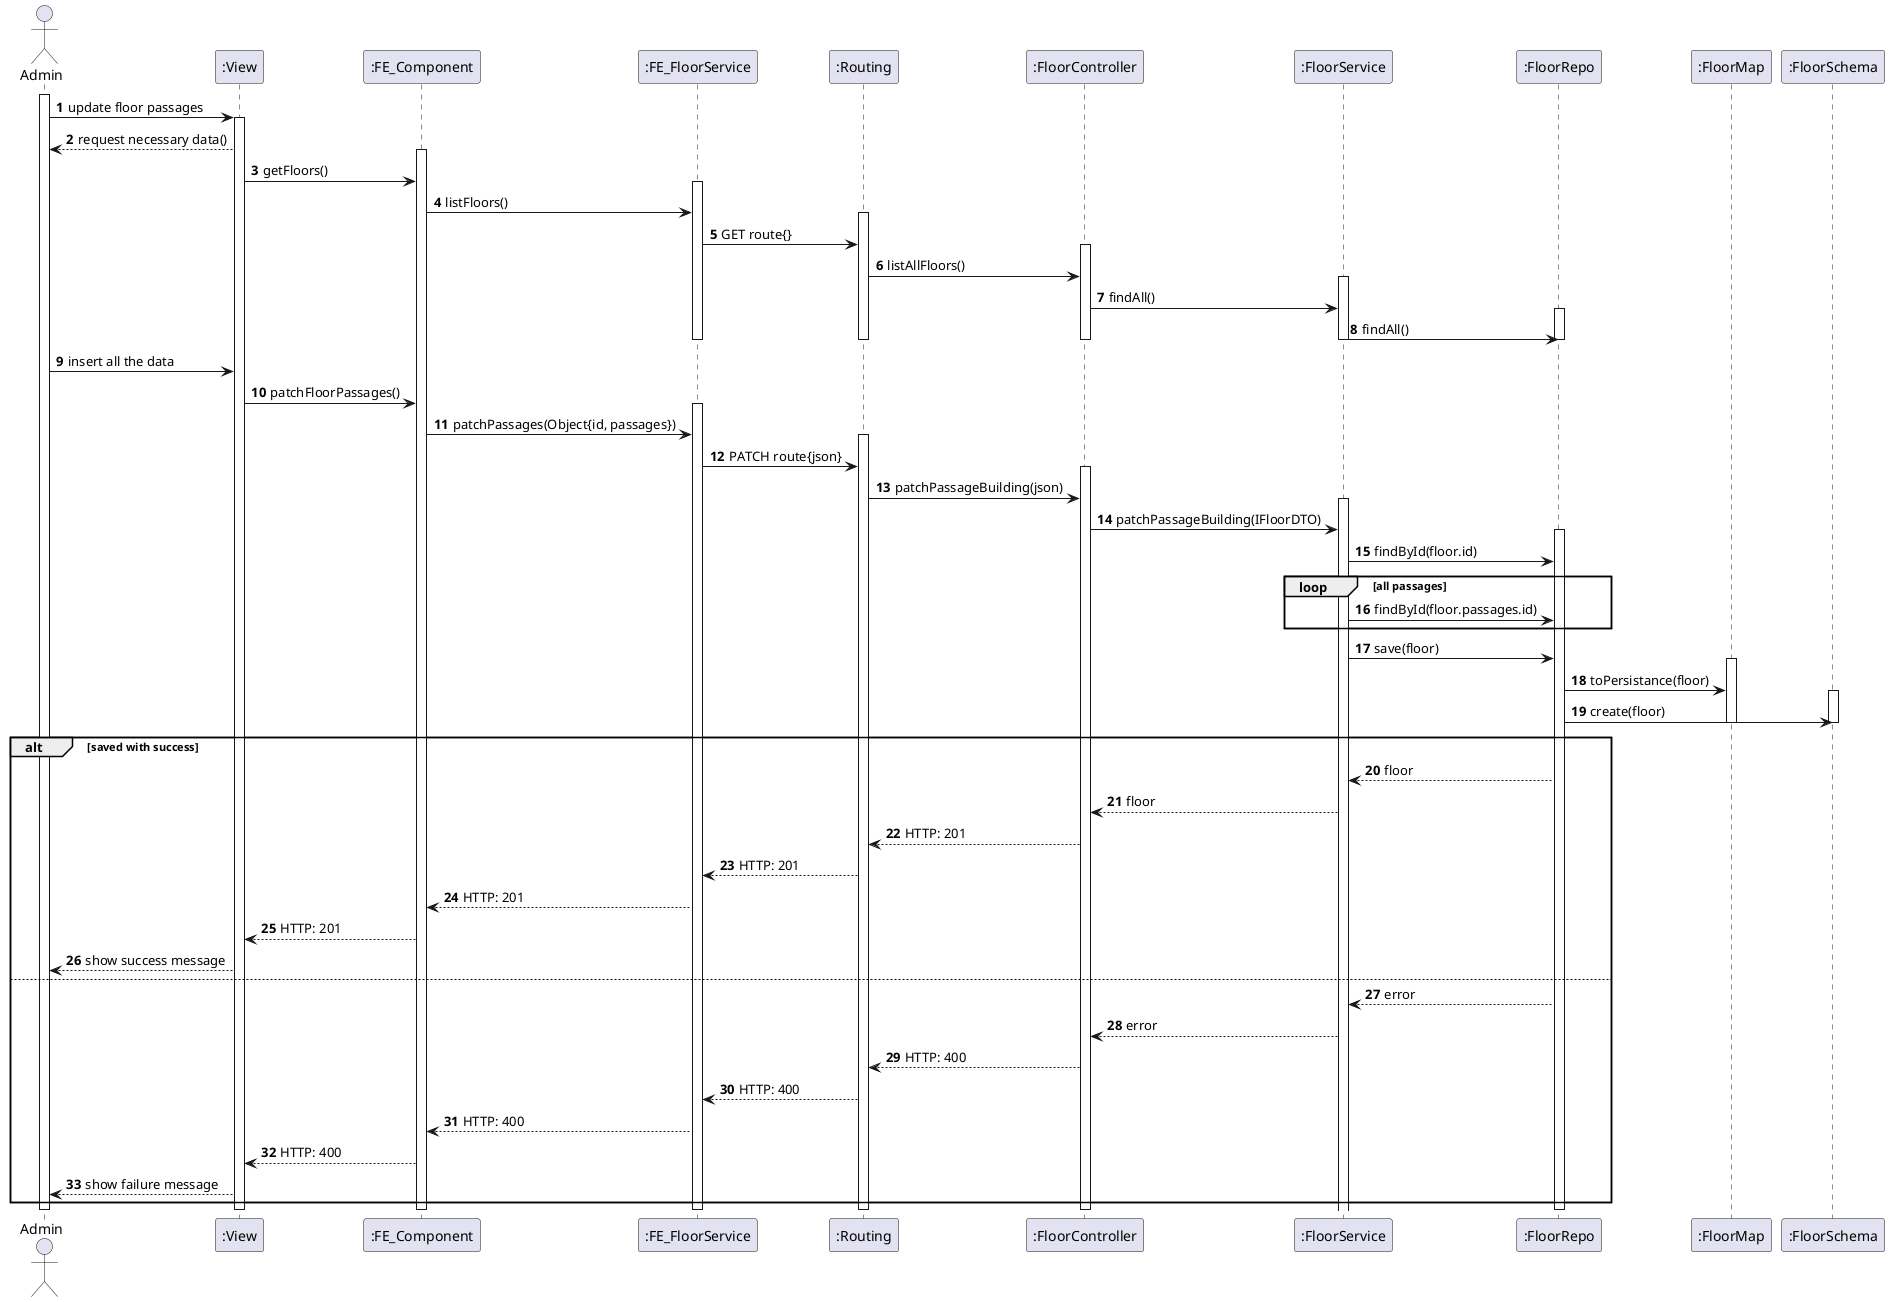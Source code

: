 @startuml
autonumber
'hide footbox
actor "Admin" as admin

participant ":View" as sys
participant ":FE_Component" as comp
participant ":FE_FloorService" as FEsrvc
participant ":Routing" as route
participant ":FloorController" as ctrl
participant ":FloorService" as srvc
participant ":FloorRepo" as repo
participant ":FloorMap" as rtMap
participant ":FloorSchema" as rtSchema

activate admin
admin -> sys: update floor passages
activate sys
sys --> admin: request necessary data()

activate comp
sys -> comp : getFloors()
activate FEsrvc
comp -> FEsrvc : listFloors()
activate route
FEsrvc -> route: GET route{}
activate ctrl
route -> ctrl: listAllFloors()
activate srvc
ctrl -> srvc: findAll()
activate repo
srvc -> repo: findAll()
deactivate FEsrvc
deactivate route
deactivate ctrl
deactivate srvc
deactivate repo

admin -> sys : insert all the data
sys -> comp : patchFloorPassages()
activate FEsrvc
comp -> FEsrvc : patchPassages(Object{id, passages})
activate route
FEsrvc -> route: PATCH route{json}
activate ctrl
route -> ctrl: patchPassageBuilding(json)
activate srvc
ctrl -> srvc: patchPassageBuilding(IFloorDTO)
activate repo
srvc -> repo: findById(floor.id)
loop all passages
    srvc -> repo: findById(floor.passages.id)
end

srvc -> repo: save(floor)
activate rtMap
repo -> rtMap: toPersistance(floor)
activate rtSchema
repo -> rtSchema: create(floor)
deactivate rtSchema
deactivate rtMap

alt saved with success
    repo --> srvc: floor
    srvc --> ctrl: floor
    ctrl --> route : HTTP: 201
    route --> FEsrvc: HTTP: 201
    FEsrvc --> comp: HTTP: 201
    comp --> sys: HTTP: 201
    sys --> admin: show success message
else
    repo --> srvc: error
    srvc --> ctrl: error
    ctrl --> route : HTTP: 400
    route --> FEsrvc: HTTP: 400
    FEsrvc --> comp: HTTP: 400
    comp --> sys: HTTP: 400
    sys --> admin: show failure message
end

deactivate repo
deactivate ctrl
deactivate route
deactivate FEsrvc
deactivate comp
deactivate sys
deactivate admin
@enduml